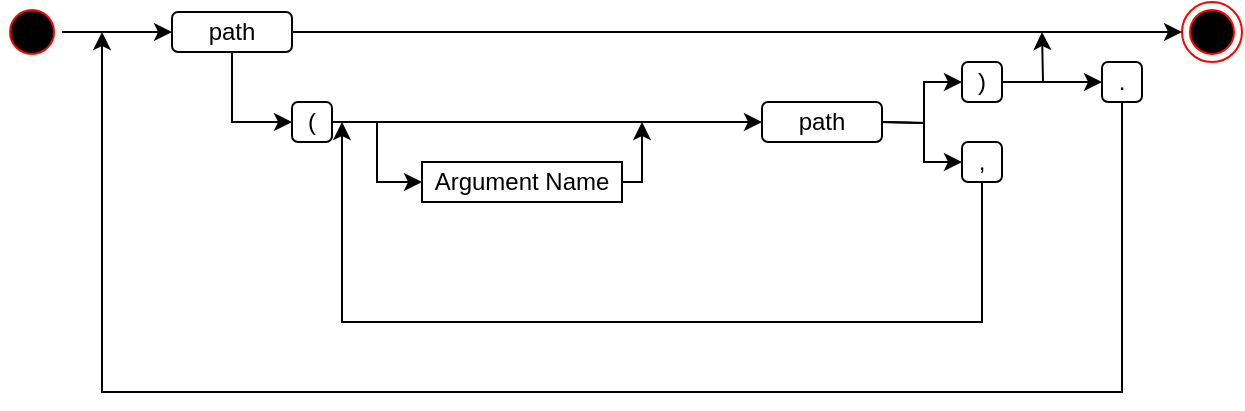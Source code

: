 <mxfile version="14.2.7" type="github" pages="3">
  <diagram id="R2hjK7i7MwMWNdko95Vd" name="Expression">
    <mxGraphModel dx="677" dy="398" grid="1" gridSize="10" guides="1" tooltips="1" connect="1" arrows="1" fold="1" page="1" pageScale="1" pageWidth="827" pageHeight="1169" math="0" shadow="0">
      <root>
        <mxCell id="0" />
        <mxCell id="1" parent="0" />
        <mxCell id="5iWXmvbj_Rx-WgGxY41X-31" style="edgeStyle=orthogonalEdgeStyle;rounded=0;orthogonalLoop=1;jettySize=auto;html=1;" parent="1" source="5iWXmvbj_Rx-WgGxY41X-1" target="5iWXmvbj_Rx-WgGxY41X-30" edge="1">
          <mxGeometry relative="1" as="geometry" />
        </mxCell>
        <mxCell id="5iWXmvbj_Rx-WgGxY41X-1" value="" style="ellipse;html=1;shape=startState;fillColor=#000000;strokeColor=#ff0000;" parent="1" vertex="1">
          <mxGeometry x="30" y="115" width="30" height="30" as="geometry" />
        </mxCell>
        <mxCell id="5iWXmvbj_Rx-WgGxY41X-13" value="" style="ellipse;html=1;shape=endState;fillColor=#000000;strokeColor=#ff0000;" parent="1" vertex="1">
          <mxGeometry x="620" y="115" width="30" height="30" as="geometry" />
        </mxCell>
        <mxCell id="5iWXmvbj_Rx-WgGxY41X-23" style="edgeStyle=orthogonalEdgeStyle;rounded=0;orthogonalLoop=1;jettySize=auto;html=1;entryX=0;entryY=0.5;entryDx=0;entryDy=0;" parent="1" source="5iWXmvbj_Rx-WgGxY41X-15" target="5iWXmvbj_Rx-WgGxY41X-22" edge="1">
          <mxGeometry relative="1" as="geometry" />
        </mxCell>
        <mxCell id="B5DMrPVUcm5mgzcBBxAL-2" style="edgeStyle=orthogonalEdgeStyle;rounded=0;orthogonalLoop=1;jettySize=auto;html=1;entryX=0;entryY=0.5;entryDx=0;entryDy=0;" parent="1" source="5iWXmvbj_Rx-WgGxY41X-15" target="B5DMrPVUcm5mgzcBBxAL-1" edge="1">
          <mxGeometry relative="1" as="geometry" />
        </mxCell>
        <mxCell id="5iWXmvbj_Rx-WgGxY41X-15" value="(" style="rounded=1;whiteSpace=wrap;html=1;" parent="1" vertex="1">
          <mxGeometry x="175" y="165" width="20" height="20" as="geometry" />
        </mxCell>
        <mxCell id="5iWXmvbj_Rx-WgGxY41X-26" style="edgeStyle=orthogonalEdgeStyle;rounded=0;orthogonalLoop=1;jettySize=auto;html=1;entryX=0;entryY=0.5;entryDx=0;entryDy=0;" parent="1" target="5iWXmvbj_Rx-WgGxY41X-25" edge="1">
          <mxGeometry relative="1" as="geometry">
            <mxPoint x="470" y="175" as="sourcePoint" />
          </mxGeometry>
        </mxCell>
        <mxCell id="5iWXmvbj_Rx-WgGxY41X-28" style="edgeStyle=orthogonalEdgeStyle;rounded=0;orthogonalLoop=1;jettySize=auto;html=1;entryX=0;entryY=0.5;entryDx=0;entryDy=0;" parent="1" target="5iWXmvbj_Rx-WgGxY41X-27" edge="1">
          <mxGeometry relative="1" as="geometry">
            <mxPoint x="470" y="175" as="sourcePoint" />
          </mxGeometry>
        </mxCell>
        <mxCell id="5iWXmvbj_Rx-WgGxY41X-22" value="path" style="rounded=1;whiteSpace=wrap;html=1;" parent="1" vertex="1">
          <mxGeometry x="410" y="165" width="60" height="20" as="geometry" />
        </mxCell>
        <mxCell id="5iWXmvbj_Rx-WgGxY41X-34" style="edgeStyle=orthogonalEdgeStyle;rounded=0;orthogonalLoop=1;jettySize=auto;html=1;" parent="1" source="5iWXmvbj_Rx-WgGxY41X-25" edge="1">
          <mxGeometry relative="1" as="geometry">
            <mxPoint x="550" y="130" as="targetPoint" />
          </mxGeometry>
        </mxCell>
        <mxCell id="z84tR7m3N-baq7cFd9nB-2" style="edgeStyle=orthogonalEdgeStyle;rounded=0;orthogonalLoop=1;jettySize=auto;html=1;entryX=0;entryY=0.5;entryDx=0;entryDy=0;" edge="1" parent="1" source="5iWXmvbj_Rx-WgGxY41X-25" target="z84tR7m3N-baq7cFd9nB-1">
          <mxGeometry relative="1" as="geometry" />
        </mxCell>
        <mxCell id="5iWXmvbj_Rx-WgGxY41X-25" value=")" style="rounded=1;whiteSpace=wrap;html=1;" parent="1" vertex="1">
          <mxGeometry x="510" y="145" width="20" height="20" as="geometry" />
        </mxCell>
        <mxCell id="5iWXmvbj_Rx-WgGxY41X-29" style="edgeStyle=orthogonalEdgeStyle;rounded=0;orthogonalLoop=1;jettySize=auto;html=1;" parent="1" source="5iWXmvbj_Rx-WgGxY41X-27" edge="1">
          <mxGeometry relative="1" as="geometry">
            <mxPoint x="200" y="175" as="targetPoint" />
            <Array as="points">
              <mxPoint x="520" y="275" />
              <mxPoint x="200" y="275" />
            </Array>
          </mxGeometry>
        </mxCell>
        <mxCell id="5iWXmvbj_Rx-WgGxY41X-27" value="," style="rounded=1;whiteSpace=wrap;html=1;" parent="1" vertex="1">
          <mxGeometry x="510" y="185" width="20" height="20" as="geometry" />
        </mxCell>
        <mxCell id="5iWXmvbj_Rx-WgGxY41X-32" style="edgeStyle=orthogonalEdgeStyle;rounded=0;orthogonalLoop=1;jettySize=auto;html=1;entryX=0;entryY=0.5;entryDx=0;entryDy=0;" parent="1" source="5iWXmvbj_Rx-WgGxY41X-30" target="5iWXmvbj_Rx-WgGxY41X-13" edge="1">
          <mxGeometry relative="1" as="geometry">
            <Array as="points">
              <mxPoint x="530" y="130" />
            </Array>
          </mxGeometry>
        </mxCell>
        <mxCell id="5iWXmvbj_Rx-WgGxY41X-33" style="edgeStyle=orthogonalEdgeStyle;rounded=0;orthogonalLoop=1;jettySize=auto;html=1;entryX=0;entryY=0.5;entryDx=0;entryDy=0;" parent="1" source="5iWXmvbj_Rx-WgGxY41X-30" target="5iWXmvbj_Rx-WgGxY41X-15" edge="1">
          <mxGeometry relative="1" as="geometry" />
        </mxCell>
        <mxCell id="5iWXmvbj_Rx-WgGxY41X-30" value="path" style="rounded=1;whiteSpace=wrap;html=1;glass=0;sketch=0;shadow=0;" parent="1" vertex="1">
          <mxGeometry x="115" y="120" width="60" height="20" as="geometry" />
        </mxCell>
        <mxCell id="B5DMrPVUcm5mgzcBBxAL-3" style="edgeStyle=orthogonalEdgeStyle;rounded=0;orthogonalLoop=1;jettySize=auto;html=1;" parent="1" source="B5DMrPVUcm5mgzcBBxAL-1" edge="1">
          <mxGeometry relative="1" as="geometry">
            <mxPoint x="350" y="175" as="targetPoint" />
            <Array as="points">
              <mxPoint x="350" y="205" />
            </Array>
          </mxGeometry>
        </mxCell>
        <mxCell id="B5DMrPVUcm5mgzcBBxAL-1" value="Argument Name" style="rounded=0;whiteSpace=wrap;html=1;" parent="1" vertex="1">
          <mxGeometry x="240" y="195" width="100" height="20" as="geometry" />
        </mxCell>
        <mxCell id="z84tR7m3N-baq7cFd9nB-3" style="edgeStyle=orthogonalEdgeStyle;rounded=0;orthogonalLoop=1;jettySize=auto;html=1;exitX=0.5;exitY=1;exitDx=0;exitDy=0;" edge="1" parent="1" source="z84tR7m3N-baq7cFd9nB-1">
          <mxGeometry relative="1" as="geometry">
            <mxPoint x="80" y="130" as="targetPoint" />
            <Array as="points">
              <mxPoint x="590" y="310" />
              <mxPoint x="80" y="310" />
            </Array>
          </mxGeometry>
        </mxCell>
        <mxCell id="z84tR7m3N-baq7cFd9nB-1" value="." style="rounded=1;whiteSpace=wrap;html=1;" vertex="1" parent="1">
          <mxGeometry x="580" y="145" width="20" height="20" as="geometry" />
        </mxCell>
      </root>
    </mxGraphModel>
  </diagram>
  <diagram id="T_QfmuFFNBZm-xINONo7" name="ArgumentName">
    <mxGraphModel dx="474" dy="278" grid="1" gridSize="10" guides="1" tooltips="1" connect="1" arrows="1" fold="1" page="1" pageScale="1" pageWidth="827" pageHeight="1169" math="0" shadow="0">
      <root>
        <mxCell id="hi5z_iqtNU-K8h0Tbb7p-0" />
        <mxCell id="hi5z_iqtNU-K8h0Tbb7p-1" parent="hi5z_iqtNU-K8h0Tbb7p-0" />
        <mxCell id="XPC5rsmA2HFkxil_ljjG-0" style="edgeStyle=orthogonalEdgeStyle;rounded=0;orthogonalLoop=1;jettySize=auto;html=1;entryX=0;entryY=0.5;entryDx=0;entryDy=0;" parent="hi5z_iqtNU-K8h0Tbb7p-1" source="XPC5rsmA2HFkxil_ljjG-1" target="XPC5rsmA2HFkxil_ljjG-3" edge="1">
          <mxGeometry relative="1" as="geometry" />
        </mxCell>
        <mxCell id="XPC5rsmA2HFkxil_ljjG-1" value="[" style="rounded=1;whiteSpace=wrap;html=1;" parent="hi5z_iqtNU-K8h0Tbb7p-1" vertex="1">
          <mxGeometry x="100" y="60" width="30" height="30" as="geometry" />
        </mxCell>
        <mxCell id="XPC5rsmA2HFkxil_ljjG-2" style="edgeStyle=orthogonalEdgeStyle;rounded=0;orthogonalLoop=1;jettySize=auto;html=1;entryX=0;entryY=0.5;entryDx=0;entryDy=0;" parent="hi5z_iqtNU-K8h0Tbb7p-1" source="XPC5rsmA2HFkxil_ljjG-3" target="XPC5rsmA2HFkxil_ljjG-4" edge="1">
          <mxGeometry relative="1" as="geometry" />
        </mxCell>
        <mxCell id="XPC5rsmA2HFkxil_ljjG-3" value="(a-Z)" style="rounded=1;whiteSpace=wrap;html=1;" parent="hi5z_iqtNU-K8h0Tbb7p-1" vertex="1">
          <mxGeometry x="160" y="60" width="40" height="30" as="geometry" />
        </mxCell>
        <mxCell id="XPC5rsmA2HFkxil_ljjG-7" style="edgeStyle=orthogonalEdgeStyle;rounded=0;orthogonalLoop=1;jettySize=auto;html=1;entryX=0;entryY=0.5;entryDx=0;entryDy=0;" parent="hi5z_iqtNU-K8h0Tbb7p-1" source="XPC5rsmA2HFkxil_ljjG-4" target="XPC5rsmA2HFkxil_ljjG-6" edge="1">
          <mxGeometry relative="1" as="geometry" />
        </mxCell>
        <mxCell id="XPC5rsmA2HFkxil_ljjG-4" value="]" style="rounded=1;whiteSpace=wrap;html=1;" parent="hi5z_iqtNU-K8h0Tbb7p-1" vertex="1">
          <mxGeometry x="230" y="60" width="30" height="30" as="geometry" />
        </mxCell>
        <mxCell id="XPC5rsmA2HFkxil_ljjG-5" style="edgeStyle=orthogonalEdgeStyle;rounded=0;orthogonalLoop=1;jettySize=auto;html=1;entryX=0;entryY=0.5;entryDx=0;entryDy=0;" parent="hi5z_iqtNU-K8h0Tbb7p-1" source="XPC5rsmA2HFkxil_ljjG-3" target="XPC5rsmA2HFkxil_ljjG-3" edge="1">
          <mxGeometry relative="1" as="geometry">
            <Array as="points">
              <mxPoint x="180" y="50" />
              <mxPoint x="140" y="50" />
              <mxPoint x="140" y="75" />
            </Array>
          </mxGeometry>
        </mxCell>
        <mxCell id="XPC5rsmA2HFkxil_ljjG-6" value="" style="ellipse;html=1;shape=endState;fillColor=#000000;strokeColor=#ff0000;" parent="hi5z_iqtNU-K8h0Tbb7p-1" vertex="1">
          <mxGeometry x="300" y="60" width="30" height="30" as="geometry" />
        </mxCell>
        <mxCell id="XPC5rsmA2HFkxil_ljjG-8" value="" style="ellipse;html=1;shape=startState;fillColor=#000000;strokeColor=#ff0000;" parent="hi5z_iqtNU-K8h0Tbb7p-1" vertex="1">
          <mxGeometry x="20" y="60" width="30" height="30" as="geometry" />
        </mxCell>
        <mxCell id="XPC5rsmA2HFkxil_ljjG-9" value="" style="edgeStyle=orthogonalEdgeStyle;html=1;verticalAlign=bottom;endArrow=open;endSize=8;strokeColor=#ff0000;entryX=0;entryY=0.5;entryDx=0;entryDy=0;" parent="hi5z_iqtNU-K8h0Tbb7p-1" source="XPC5rsmA2HFkxil_ljjG-8" target="XPC5rsmA2HFkxil_ljjG-1" edge="1">
          <mxGeometry relative="1" as="geometry">
            <mxPoint x="35" y="150" as="targetPoint" />
          </mxGeometry>
        </mxCell>
      </root>
    </mxGraphModel>
  </diagram>
  <diagram id="Y2QrPfyOffSdU7ghS_rO" name="path">
    <mxGraphModel dx="395" dy="232" grid="1" gridSize="10" guides="1" tooltips="1" connect="1" arrows="1" fold="1" page="1" pageScale="1" pageWidth="827" pageHeight="1169" math="0" shadow="0">
      <root>
        <mxCell id="v0ipl6a5Gqs5QlfA9L5P-0" />
        <mxCell id="v0ipl6a5Gqs5QlfA9L5P-1" parent="v0ipl6a5Gqs5QlfA9L5P-0" />
        <mxCell id="v0ipl6a5Gqs5QlfA9L5P-2" value="" style="ellipse;html=1;shape=startState;fillColor=#000000;strokeColor=#ff0000;" vertex="1" parent="v0ipl6a5Gqs5QlfA9L5P-1">
          <mxGeometry x="40" y="97.5" width="30" height="30" as="geometry" />
        </mxCell>
        <mxCell id="v0ipl6a5Gqs5QlfA9L5P-3" value="" style="edgeStyle=orthogonalEdgeStyle;html=1;verticalAlign=bottom;endArrow=open;endSize=8;strokeColor=#ff0000;entryX=0;entryY=0.5;entryDx=0;entryDy=0;" edge="1" parent="v0ipl6a5Gqs5QlfA9L5P-1">
          <mxGeometry relative="1" as="geometry">
            <mxPoint x="120" y="112.5" as="targetPoint" />
            <mxPoint x="70" y="112.5" as="sourcePoint" />
          </mxGeometry>
        </mxCell>
        <mxCell id="cwBRs00giuPlCPQ4wvHL-1" value="(a-Z" style="rounded=0;whiteSpace=wrap;html=1;shadow=0;glass=0;sketch=0;gradientColor=none;" vertex="1" parent="v0ipl6a5Gqs5QlfA9L5P-1">
          <mxGeometry x="120" y="104" width="70" height="17" as="geometry" />
        </mxCell>
      </root>
    </mxGraphModel>
  </diagram>
</mxfile>
